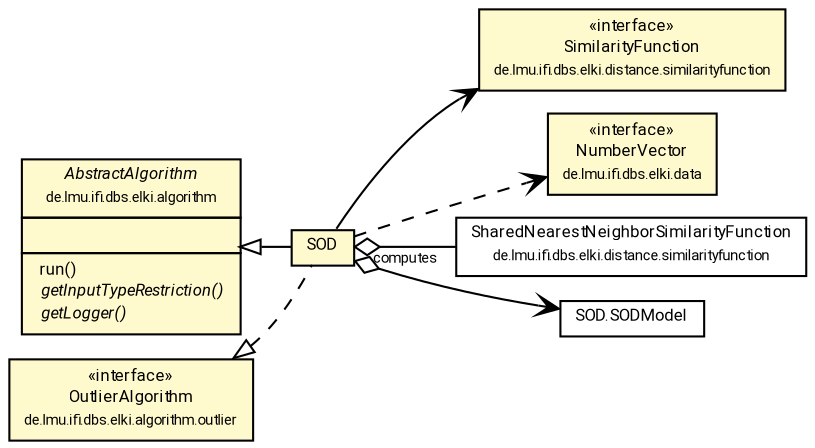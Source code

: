 #!/usr/local/bin/dot
#
# Class diagram 
# Generated by UMLGraph version R5_7_2-60-g0e99a6 (http://www.spinellis.gr/umlgraph/)
#

digraph G {
	graph [fontnames="svg"]
	edge [fontname="Roboto",fontsize=7,labelfontname="Roboto",labelfontsize=7,color="black"];
	node [fontname="Roboto",fontcolor="black",fontsize=8,shape=plaintext,margin=0,width=0,height=0];
	nodesep=0.15;
	ranksep=0.25;
	rankdir=LR;
	// de.lmu.ifi.dbs.elki.distance.similarityfunction.SimilarityFunction<O>
	c9003980 [label=<<table title="de.lmu.ifi.dbs.elki.distance.similarityfunction.SimilarityFunction" border="0" cellborder="1" cellspacing="0" cellpadding="2" bgcolor="LemonChiffon" href="../../../distance/similarityfunction/SimilarityFunction.html" target="_parent">
		<tr><td><table border="0" cellspacing="0" cellpadding="1">
		<tr><td align="center" balign="center"> &#171;interface&#187; </td></tr>
		<tr><td align="center" balign="center"> <font face="Roboto">SimilarityFunction</font> </td></tr>
		<tr><td align="center" balign="center"> <font face="Roboto" point-size="7.0">de.lmu.ifi.dbs.elki.distance.similarityfunction</font> </td></tr>
		</table></td></tr>
		</table>>, URL="../../../distance/similarityfunction/SimilarityFunction.html"];
	// de.lmu.ifi.dbs.elki.data.NumberVector
	c9004036 [label=<<table title="de.lmu.ifi.dbs.elki.data.NumberVector" border="0" cellborder="1" cellspacing="0" cellpadding="2" bgcolor="LemonChiffon" href="../../../data/NumberVector.html" target="_parent">
		<tr><td><table border="0" cellspacing="0" cellpadding="1">
		<tr><td align="center" balign="center"> &#171;interface&#187; </td></tr>
		<tr><td align="center" balign="center"> <font face="Roboto">NumberVector</font> </td></tr>
		<tr><td align="center" balign="center"> <font face="Roboto" point-size="7.0">de.lmu.ifi.dbs.elki.data</font> </td></tr>
		</table></td></tr>
		</table>>, URL="../../../data/NumberVector.html"];
	// de.lmu.ifi.dbs.elki.algorithm.AbstractAlgorithm<R extends de.lmu.ifi.dbs.elki.result.Result>
	c9004058 [label=<<table title="de.lmu.ifi.dbs.elki.algorithm.AbstractAlgorithm" border="0" cellborder="1" cellspacing="0" cellpadding="2" bgcolor="LemonChiffon" href="../../AbstractAlgorithm.html" target="_parent">
		<tr><td><table border="0" cellspacing="0" cellpadding="1">
		<tr><td align="center" balign="center"> <font face="Roboto"><i>AbstractAlgorithm</i></font> </td></tr>
		<tr><td align="center" balign="center"> <font face="Roboto" point-size="7.0">de.lmu.ifi.dbs.elki.algorithm</font> </td></tr>
		</table></td></tr>
		<tr><td><table border="0" cellspacing="0" cellpadding="1">
		<tr><td align="left" balign="left">  </td></tr>
		</table></td></tr>
		<tr><td><table border="0" cellspacing="0" cellpadding="1">
		<tr><td align="left" balign="left">  run() </td></tr>
		<tr><td align="left" balign="left"> <i> getInputTypeRestriction()</i> </td></tr>
		<tr><td align="left" balign="left"> <i> getLogger()</i> </td></tr>
		</table></td></tr>
		</table>>, URL="../../AbstractAlgorithm.html"];
	// de.lmu.ifi.dbs.elki.distance.similarityfunction.SharedNearestNeighborSimilarityFunction<O>
	c9005371 [label=<<table title="de.lmu.ifi.dbs.elki.distance.similarityfunction.SharedNearestNeighborSimilarityFunction" border="0" cellborder="1" cellspacing="0" cellpadding="2" href="../../../distance/similarityfunction/SharedNearestNeighborSimilarityFunction.html" target="_parent">
		<tr><td><table border="0" cellspacing="0" cellpadding="1">
		<tr><td align="center" balign="center"> <font face="Roboto">SharedNearestNeighborSimilarityFunction</font> </td></tr>
		<tr><td align="center" balign="center"> <font face="Roboto" point-size="7.0">de.lmu.ifi.dbs.elki.distance.similarityfunction</font> </td></tr>
		</table></td></tr>
		</table>>, URL="../../../distance/similarityfunction/SharedNearestNeighborSimilarityFunction.html"];
	// de.lmu.ifi.dbs.elki.algorithm.outlier.OutlierAlgorithm
	c9005843 [label=<<table title="de.lmu.ifi.dbs.elki.algorithm.outlier.OutlierAlgorithm" border="0" cellborder="1" cellspacing="0" cellpadding="2" bgcolor="LemonChiffon" href="../OutlierAlgorithm.html" target="_parent">
		<tr><td><table border="0" cellspacing="0" cellpadding="1">
		<tr><td align="center" balign="center"> &#171;interface&#187; </td></tr>
		<tr><td align="center" balign="center"> <font face="Roboto">OutlierAlgorithm</font> </td></tr>
		<tr><td align="center" balign="center"> <font face="Roboto" point-size="7.0">de.lmu.ifi.dbs.elki.algorithm.outlier</font> </td></tr>
		</table></td></tr>
		</table>>, URL="../OutlierAlgorithm.html"];
	// de.lmu.ifi.dbs.elki.algorithm.outlier.subspace.SOD<V extends de.lmu.ifi.dbs.elki.data.NumberVector>
	c9005888 [label=<<table title="de.lmu.ifi.dbs.elki.algorithm.outlier.subspace.SOD" border="0" cellborder="1" cellspacing="0" cellpadding="2" bgcolor="lemonChiffon" href="SOD.html" target="_parent">
		<tr><td><table border="0" cellspacing="0" cellpadding="1">
		<tr><td align="center" balign="center"> <font face="Roboto">SOD</font> </td></tr>
		</table></td></tr>
		</table>>, URL="SOD.html"];
	// de.lmu.ifi.dbs.elki.algorithm.outlier.subspace.SOD.SODModel
	c9005889 [label=<<table title="de.lmu.ifi.dbs.elki.algorithm.outlier.subspace.SOD.SODModel" border="0" cellborder="1" cellspacing="0" cellpadding="2" href="SOD.SODModel.html" target="_parent">
		<tr><td><table border="0" cellspacing="0" cellpadding="1">
		<tr><td align="center" balign="center"> <font face="Roboto">SOD.SODModel</font> </td></tr>
		</table></td></tr>
		</table>>, URL="SOD.SODModel.html"];
	// de.lmu.ifi.dbs.elki.algorithm.outlier.subspace.SOD<V extends de.lmu.ifi.dbs.elki.data.NumberVector> extends de.lmu.ifi.dbs.elki.algorithm.AbstractAlgorithm<R extends de.lmu.ifi.dbs.elki.result.Result>
	c9004058 -> c9005888 [arrowtail=empty,dir=back,weight=10];
	// de.lmu.ifi.dbs.elki.algorithm.outlier.subspace.SOD<V extends de.lmu.ifi.dbs.elki.data.NumberVector> implements de.lmu.ifi.dbs.elki.algorithm.outlier.OutlierAlgorithm
	c9005843 -> c9005888 [arrowtail=empty,style=dashed,dir=back,weight=9];
	// de.lmu.ifi.dbs.elki.algorithm.outlier.subspace.SOD<V extends de.lmu.ifi.dbs.elki.data.NumberVector> has de.lmu.ifi.dbs.elki.distance.similarityfunction.SharedNearestNeighborSimilarityFunction<O>
	c9005888 -> c9005371 [arrowhead=none,arrowtail=ediamond,dir=back,weight=4];
	// de.lmu.ifi.dbs.elki.algorithm.outlier.subspace.SOD<V extends de.lmu.ifi.dbs.elki.data.NumberVector> navhas de.lmu.ifi.dbs.elki.algorithm.outlier.subspace.SOD.SODModel
	c9005888 -> c9005889 [arrowhead=open,arrowtail=ediamond,dir=both,weight=3,label="computes"];
	// de.lmu.ifi.dbs.elki.algorithm.outlier.subspace.SOD<V extends de.lmu.ifi.dbs.elki.data.NumberVector> navassoc de.lmu.ifi.dbs.elki.distance.similarityfunction.SimilarityFunction<O>
	c9005888 -> c9003980 [arrowhead=open,weight=1];
	// de.lmu.ifi.dbs.elki.algorithm.outlier.subspace.SOD<V extends de.lmu.ifi.dbs.elki.data.NumberVector> depend de.lmu.ifi.dbs.elki.data.NumberVector
	c9005888 -> c9004036 [arrowhead=open,style=dashed,weight=0];
}

